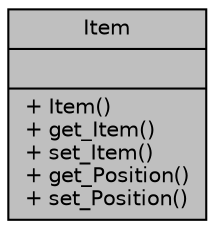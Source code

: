 digraph "Item"
{
 // INTERACTIVE_SVG=YES
  bgcolor="transparent";
  edge [fontname="Helvetica",fontsize="10",labelfontname="Helvetica",labelfontsize="10"];
  node [fontname="Helvetica",fontsize="10",shape=record];
  Node1 [label="{Item\n||+ Item()\l+ get_Item()\l+ set_Item()\l+ get_Position()\l+ set_Position()\l}",height=0.2,width=0.4,color="black", fillcolor="grey75", style="filled" fontcolor="black"];
}
